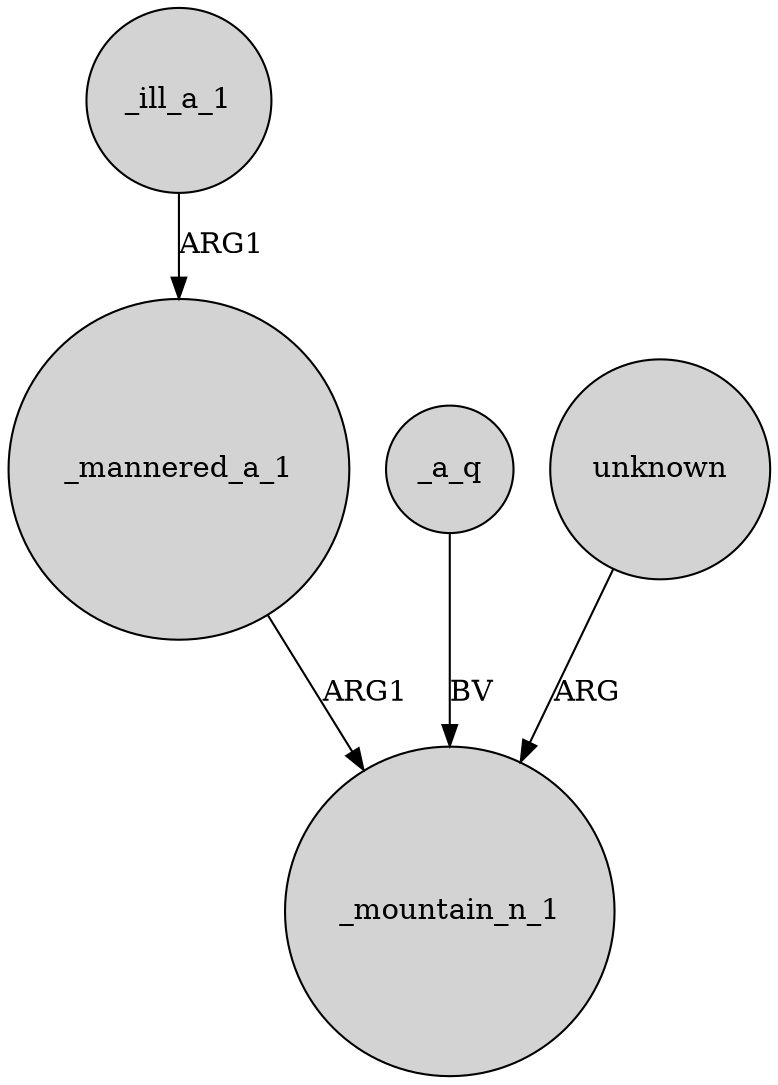 digraph {
	node [shape=circle style=filled]
	_ill_a_1 -> _mannered_a_1 [label=ARG1]
	_a_q -> _mountain_n_1 [label=BV]
	unknown -> _mountain_n_1 [label=ARG]
	_mannered_a_1 -> _mountain_n_1 [label=ARG1]
}
